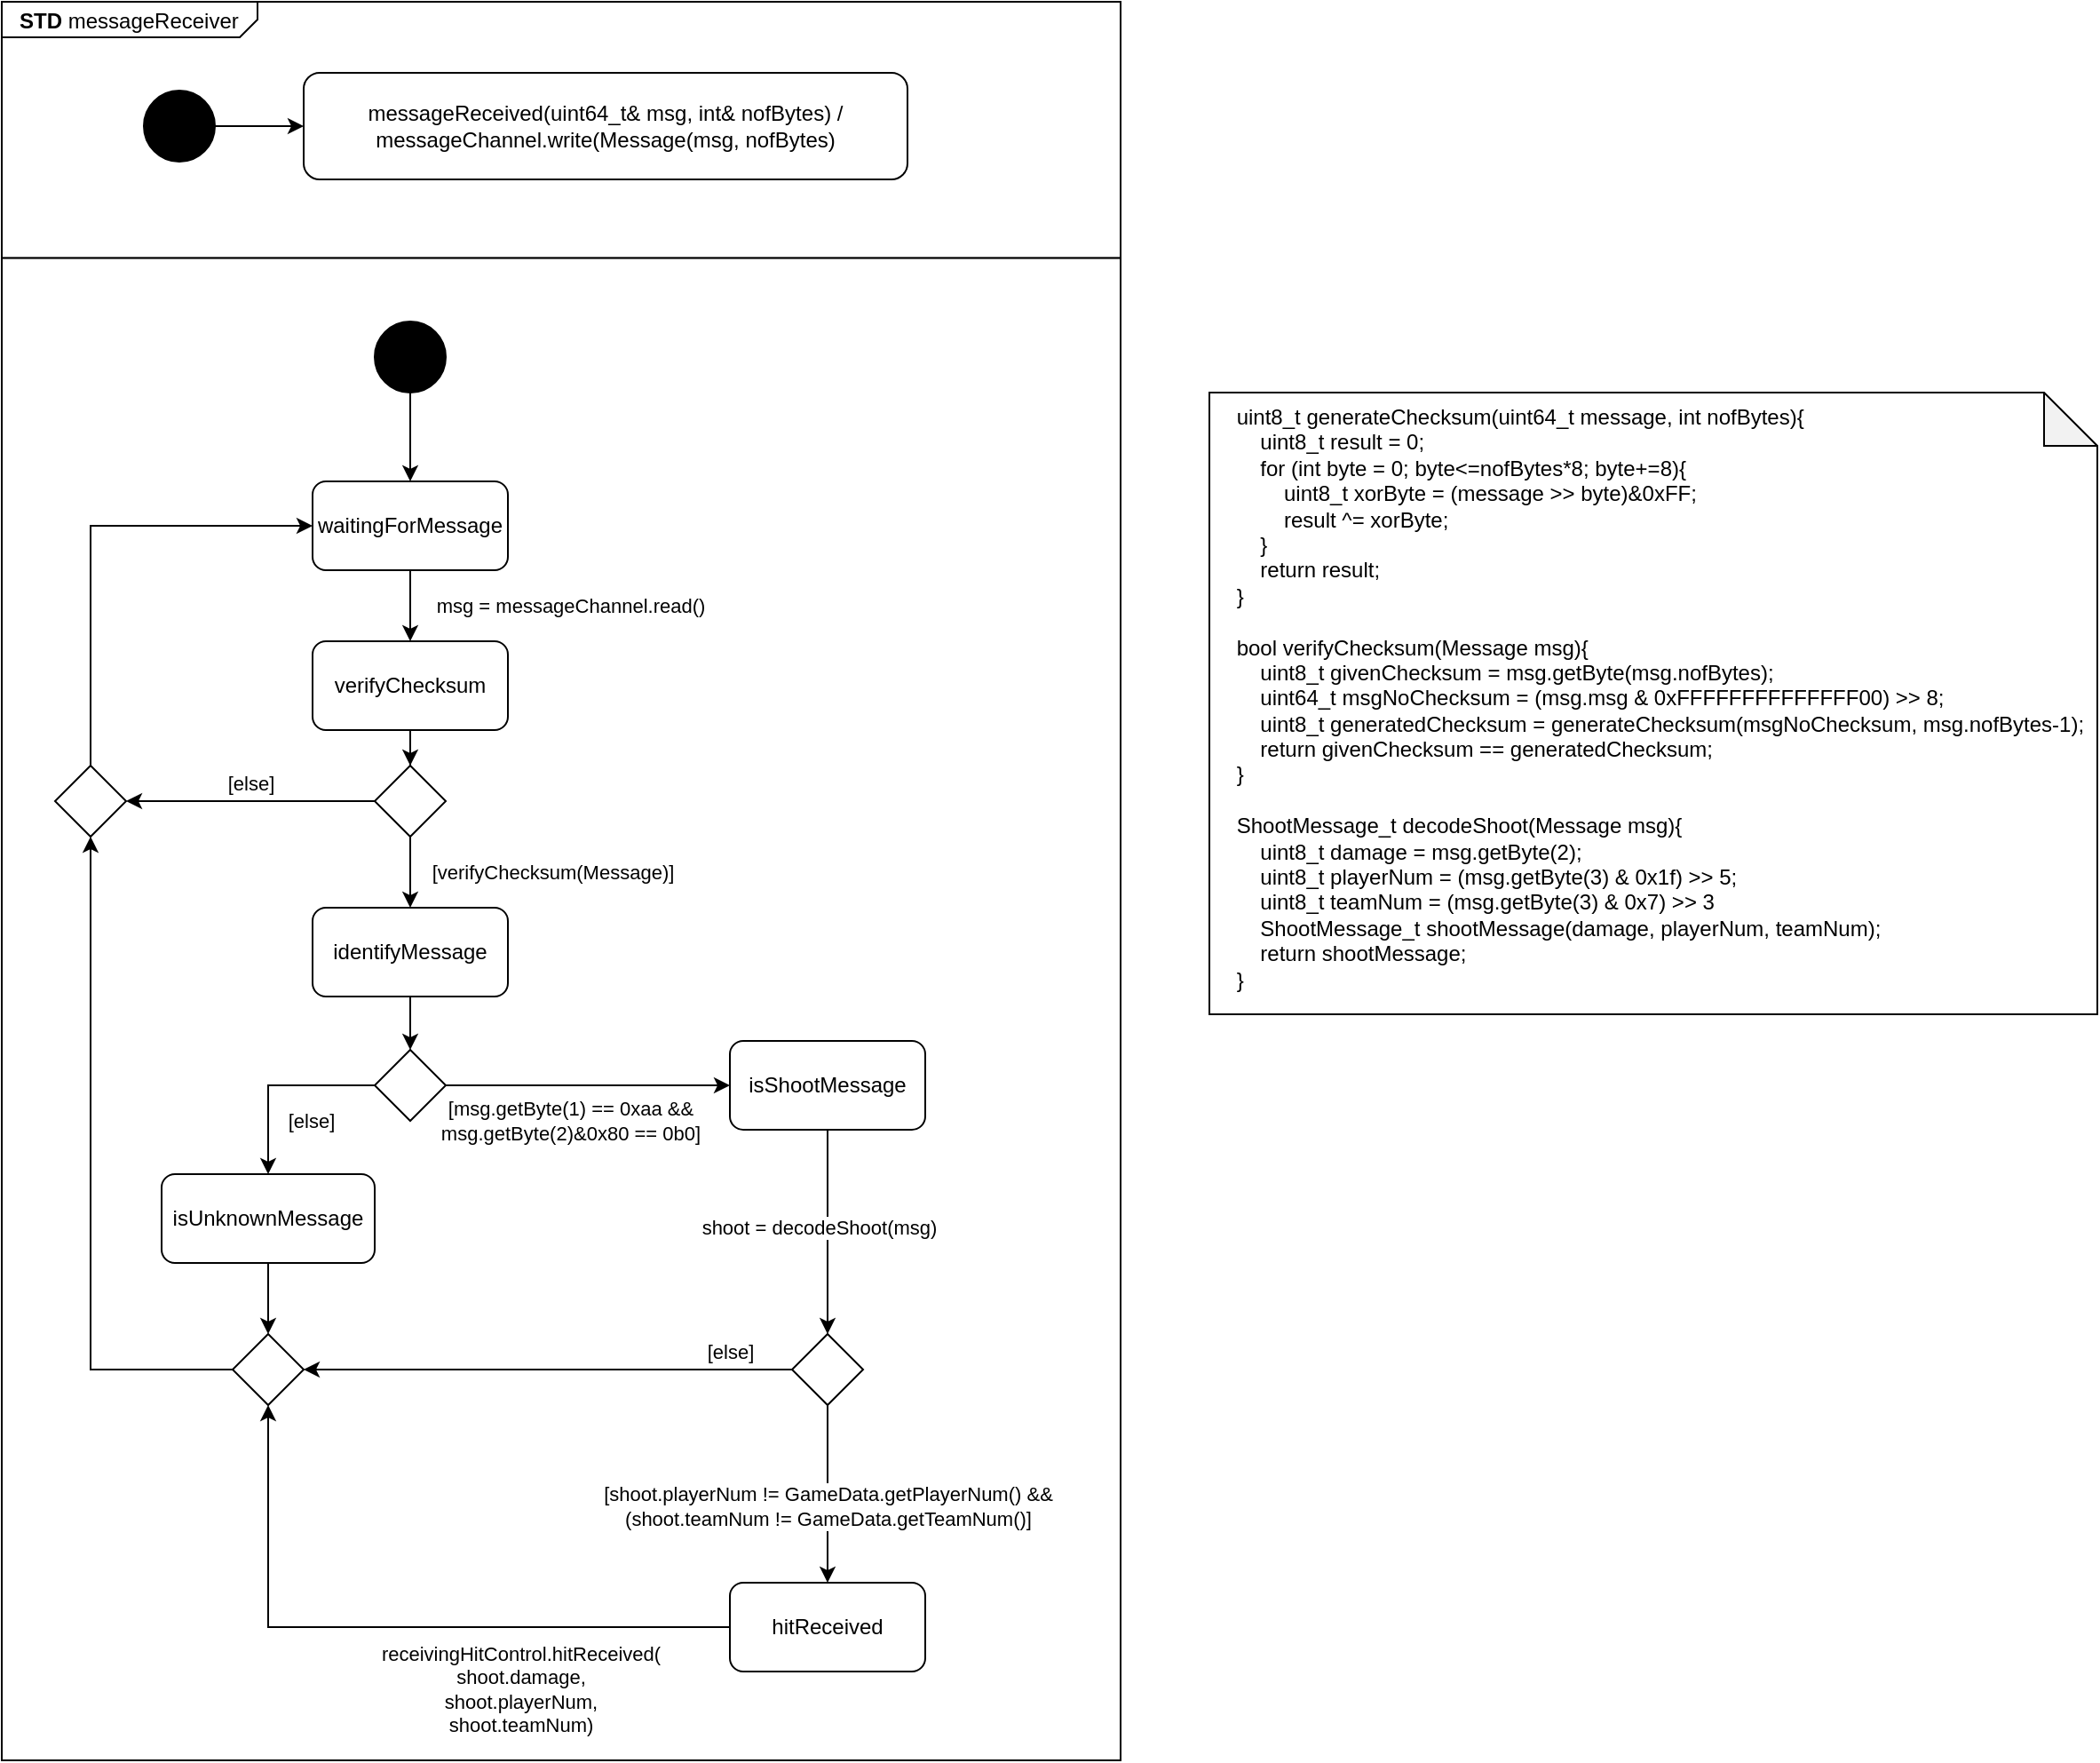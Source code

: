 <mxfile version="21.6.8" type="device">
  <diagram name="Page-1" id="MbPtBze4qTpEf7Q2PurT">
    <mxGraphModel dx="1286" dy="1228" grid="1" gridSize="10" guides="1" tooltips="1" connect="1" arrows="1" fold="1" page="1" pageScale="1" pageWidth="2336" pageHeight="1654" math="0" shadow="0">
      <root>
        <mxCell id="0" />
        <mxCell id="1" parent="0" />
        <mxCell id="2I6FqEhrJiyF4Z7pR18W-29" value="" style="group" parent="1" vertex="1" connectable="0">
          <mxGeometry x="260" y="220" width="630" height="990" as="geometry" />
        </mxCell>
        <mxCell id="2I6FqEhrJiyF4Z7pR18W-28" value="" style="rounded=0;whiteSpace=wrap;html=1;" parent="2I6FqEhrJiyF4Z7pR18W-29" vertex="1">
          <mxGeometry y="144.175" width="630" height="845.825" as="geometry" />
        </mxCell>
        <mxCell id="ib8b51fFefwlDFg_e9PE-1" value="&lt;p style=&quot;margin:0px;margin-top:4px;margin-left:10px;text-align:left;&quot;&gt;&lt;b&gt;STD &lt;/b&gt;messageReceiver&lt;/p&gt;" style="html=1;shape=mxgraph.sysml.package;html=1;overflow=fill;whiteSpace=wrap;labelX=144.34;" parent="2I6FqEhrJiyF4Z7pR18W-29" vertex="1">
          <mxGeometry width="630" height="144.175" as="geometry" />
        </mxCell>
        <mxCell id="ib8b51fFefwlDFg_e9PE-2" style="edgeStyle=orthogonalEdgeStyle;rounded=0;orthogonalLoop=1;jettySize=auto;html=1;" parent="1" source="ib8b51fFefwlDFg_e9PE-3" target="ib8b51fFefwlDFg_e9PE-5" edge="1">
          <mxGeometry relative="1" as="geometry" />
        </mxCell>
        <mxCell id="ib8b51fFefwlDFg_e9PE-3" value="" style="shape=ellipse;html=1;fillColor=strokeColor;fontSize=18;fontColor=#ffffff;" parent="1" vertex="1">
          <mxGeometry x="470" y="400" width="40" height="40" as="geometry" />
        </mxCell>
        <mxCell id="ib8b51fFefwlDFg_e9PE-4" value="msg = messageChannel.read()" style="edgeStyle=orthogonalEdgeStyle;rounded=0;orthogonalLoop=1;jettySize=auto;html=1;" parent="1" source="ib8b51fFefwlDFg_e9PE-5" target="2I6FqEhrJiyF4Z7pR18W-19" edge="1">
          <mxGeometry y="90" relative="1" as="geometry">
            <mxPoint x="490" y="590" as="targetPoint" />
            <mxPoint as="offset" />
          </mxGeometry>
        </mxCell>
        <mxCell id="ib8b51fFefwlDFg_e9PE-5" value="waitingForMessage" style="shape=rect;rounded=1;html=1;whiteSpace=wrap;align=center;" parent="1" vertex="1">
          <mxGeometry x="435" y="490" width="110" height="50" as="geometry" />
        </mxCell>
        <mxCell id="ib8b51fFefwlDFg_e9PE-8" value="messageReceived(uint64_t&amp;amp; msg, int&amp;amp; nofBytes) / messageChannel.write(Message(msg, nofBytes)" style="shape=rect;rounded=1;html=1;whiteSpace=wrap;align=center;" parent="1" vertex="1">
          <mxGeometry x="430" y="260" width="340" height="60" as="geometry" />
        </mxCell>
        <mxCell id="ib8b51fFefwlDFg_e9PE-9" style="edgeStyle=orthogonalEdgeStyle;rounded=0;orthogonalLoop=1;jettySize=auto;html=1;" parent="1" source="ib8b51fFefwlDFg_e9PE-10" target="ib8b51fFefwlDFg_e9PE-8" edge="1">
          <mxGeometry relative="1" as="geometry" />
        </mxCell>
        <mxCell id="ib8b51fFefwlDFg_e9PE-10" value="" style="shape=ellipse;html=1;fillColor=strokeColor;fontSize=18;fontColor=#ffffff;" parent="1" vertex="1">
          <mxGeometry x="340" y="270" width="40" height="40" as="geometry" />
        </mxCell>
        <mxCell id="2I6FqEhrJiyF4Z7pR18W-4" style="edgeStyle=orthogonalEdgeStyle;rounded=0;orthogonalLoop=1;jettySize=auto;html=1;" parent="1" source="2I6FqEhrJiyF4Z7pR18W-1" target="2I6FqEhrJiyF4Z7pR18W-3" edge="1">
          <mxGeometry relative="1" as="geometry" />
        </mxCell>
        <mxCell id="2I6FqEhrJiyF4Z7pR18W-1" value="identifyMessage" style="shape=rect;rounded=1;html=1;whiteSpace=wrap;align=center;" parent="1" vertex="1">
          <mxGeometry x="435" y="730" width="110" height="50" as="geometry" />
        </mxCell>
        <mxCell id="2I6FqEhrJiyF4Z7pR18W-5" value="[else]" style="edgeStyle=orthogonalEdgeStyle;rounded=0;orthogonalLoop=1;jettySize=auto;html=1;" parent="1" source="2I6FqEhrJiyF4Z7pR18W-3" target="2I6FqEhrJiyF4Z7pR18W-8" edge="1">
          <mxGeometry x="-0.333" y="20" relative="1" as="geometry">
            <mxPoint x="350" y="830" as="targetPoint" />
            <Array as="points">
              <mxPoint x="410" y="830" />
            </Array>
            <mxPoint as="offset" />
          </mxGeometry>
        </mxCell>
        <mxCell id="2I6FqEhrJiyF4Z7pR18W-6" value="[msg.getByte(1) == 0xaa &amp;amp;&amp;amp; &lt;br&gt;msg.getByte(2)&amp;amp;0x80 == 0b0]" style="edgeStyle=orthogonalEdgeStyle;rounded=0;orthogonalLoop=1;jettySize=auto;html=1;" parent="1" source="2I6FqEhrJiyF4Z7pR18W-3" edge="1" target="2I6FqEhrJiyF4Z7pR18W-7">
          <mxGeometry x="-0.125" y="-20" relative="1" as="geometry">
            <mxPoint x="640" y="830" as="targetPoint" />
            <mxPoint as="offset" />
          </mxGeometry>
        </mxCell>
        <mxCell id="2I6FqEhrJiyF4Z7pR18W-3" value="" style="rhombus;whiteSpace=wrap;html=1;" parent="1" vertex="1">
          <mxGeometry x="470" y="810" width="40" height="40" as="geometry" />
        </mxCell>
        <mxCell id="2I6FqEhrJiyF4Z7pR18W-13" value="shoot = decodeShoot(msg)" style="edgeStyle=orthogonalEdgeStyle;rounded=0;orthogonalLoop=1;jettySize=auto;html=1;" parent="1" source="2I6FqEhrJiyF4Z7pR18W-7" target="2I6FqEhrJiyF4Z7pR18W-12" edge="1">
          <mxGeometry x="-0.043" y="-5" relative="1" as="geometry">
            <mxPoint as="offset" />
          </mxGeometry>
        </mxCell>
        <mxCell id="2I6FqEhrJiyF4Z7pR18W-7" value="isShootMessage" style="shape=rect;rounded=1;html=1;whiteSpace=wrap;align=center;" parent="1" vertex="1">
          <mxGeometry x="670" y="805" width="110" height="50" as="geometry" />
        </mxCell>
        <mxCell id="2I6FqEhrJiyF4Z7pR18W-11" style="edgeStyle=orthogonalEdgeStyle;rounded=0;orthogonalLoop=1;jettySize=auto;html=1;" parent="1" source="2I6FqEhrJiyF4Z7pR18W-8" target="2I6FqEhrJiyF4Z7pR18W-9" edge="1">
          <mxGeometry relative="1" as="geometry" />
        </mxCell>
        <mxCell id="2I6FqEhrJiyF4Z7pR18W-8" value="isUnknownMessage" style="shape=rect;rounded=1;html=1;whiteSpace=wrap;align=center;" parent="1" vertex="1">
          <mxGeometry x="350" y="880" width="120" height="50" as="geometry" />
        </mxCell>
        <mxCell id="2I6FqEhrJiyF4Z7pR18W-10" style="edgeStyle=orthogonalEdgeStyle;rounded=0;orthogonalLoop=1;jettySize=auto;html=1;" parent="1" source="2I6FqEhrJiyF4Z7pR18W-9" target="2I6FqEhrJiyF4Z7pR18W-21" edge="1">
          <mxGeometry relative="1" as="geometry">
            <mxPoint x="310" y="720" as="targetPoint" />
            <Array as="points">
              <mxPoint x="310" y="990" />
            </Array>
          </mxGeometry>
        </mxCell>
        <mxCell id="2I6FqEhrJiyF4Z7pR18W-9" value="" style="rhombus;whiteSpace=wrap;html=1;" parent="1" vertex="1">
          <mxGeometry x="390" y="970" width="40" height="40" as="geometry" />
        </mxCell>
        <mxCell id="2I6FqEhrJiyF4Z7pR18W-14" value="[shoot.playerNum != GameData.getPlayerNum() &amp;amp;&amp;amp; &lt;br&gt;(shoot.teamNum != GameData.getTeamNum()]" style="edgeStyle=orthogonalEdgeStyle;rounded=0;orthogonalLoop=1;jettySize=auto;html=1;" parent="1" source="2I6FqEhrJiyF4Z7pR18W-12" target="2I6FqEhrJiyF4Z7pR18W-15" edge="1">
          <mxGeometry x="0.543" y="-20" relative="1" as="geometry">
            <mxPoint x="620" y="910" as="targetPoint" />
            <Array as="points">
              <mxPoint x="725" y="1080" />
              <mxPoint x="725" y="1080" />
            </Array>
            <mxPoint x="20" y="-20" as="offset" />
          </mxGeometry>
        </mxCell>
        <mxCell id="2I6FqEhrJiyF4Z7pR18W-17" value="[else]" style="edgeStyle=orthogonalEdgeStyle;rounded=0;orthogonalLoop=1;jettySize=auto;html=1;" parent="1" source="2I6FqEhrJiyF4Z7pR18W-12" target="2I6FqEhrJiyF4Z7pR18W-9" edge="1">
          <mxGeometry x="-0.746" y="-10" relative="1" as="geometry">
            <Array as="points">
              <mxPoint x="665" y="990" />
            </Array>
            <mxPoint as="offset" />
          </mxGeometry>
        </mxCell>
        <mxCell id="2I6FqEhrJiyF4Z7pR18W-12" value="" style="rhombus;whiteSpace=wrap;html=1;" parent="1" vertex="1">
          <mxGeometry x="705" y="970" width="40" height="40" as="geometry" />
        </mxCell>
        <mxCell id="2I6FqEhrJiyF4Z7pR18W-18" value="receivingHitControl.hitReceived(&lt;br&gt;shoot.damage,&lt;br&gt;shoot.playerNum,&lt;br&gt;shoot.teamNum)" style="edgeStyle=orthogonalEdgeStyle;rounded=0;orthogonalLoop=1;jettySize=auto;html=1;" parent="1" source="2I6FqEhrJiyF4Z7pR18W-15" target="2I6FqEhrJiyF4Z7pR18W-9" edge="1">
          <mxGeometry x="-0.385" y="35" relative="1" as="geometry">
            <mxPoint as="offset" />
          </mxGeometry>
        </mxCell>
        <mxCell id="2I6FqEhrJiyF4Z7pR18W-15" value="hitReceived" style="shape=rect;rounded=1;html=1;whiteSpace=wrap;align=center;" parent="1" vertex="1">
          <mxGeometry x="670" y="1110" width="110" height="50" as="geometry" />
        </mxCell>
        <mxCell id="2I6FqEhrJiyF4Z7pR18W-26" style="edgeStyle=orthogonalEdgeStyle;rounded=0;orthogonalLoop=1;jettySize=auto;html=1;" parent="1" source="2I6FqEhrJiyF4Z7pR18W-19" target="2I6FqEhrJiyF4Z7pR18W-23" edge="1">
          <mxGeometry relative="1" as="geometry" />
        </mxCell>
        <mxCell id="2I6FqEhrJiyF4Z7pR18W-19" value="verifyChecksum" style="shape=rect;rounded=1;html=1;whiteSpace=wrap;align=center;" parent="1" vertex="1">
          <mxGeometry x="435" y="580" width="110" height="50" as="geometry" />
        </mxCell>
        <mxCell id="2I6FqEhrJiyF4Z7pR18W-20" value="&lt;div&gt;&amp;nbsp; &amp;nbsp; uint8_t generateChecksum(uint64_t message, int nofBytes){&lt;/div&gt;&lt;div&gt;&amp;nbsp; &amp;nbsp; &amp;nbsp; &amp;nbsp; uint8_t result = 0;&lt;/div&gt;&lt;div&gt;&amp;nbsp; &amp;nbsp; &amp;nbsp; &amp;nbsp; for (int byte = 0; byte&amp;lt;=nofBytes*8; byte+=8){&lt;/div&gt;&lt;div&gt;&amp;nbsp; &amp;nbsp; &amp;nbsp; &amp;nbsp; &amp;nbsp; &amp;nbsp; uint8_t xorByte = (message &amp;gt;&amp;gt; byte)&amp;amp;0xFF;&lt;/div&gt;&lt;div&gt;&amp;nbsp; &amp;nbsp; &amp;nbsp; &amp;nbsp; &amp;nbsp; &amp;nbsp; result ^= xorByte;&lt;/div&gt;&lt;div&gt;&amp;nbsp; &amp;nbsp; &amp;nbsp; &amp;nbsp; }&lt;/div&gt;&lt;div&gt;&amp;nbsp; &amp;nbsp; &amp;nbsp; &amp;nbsp; return result;&lt;/div&gt;&lt;div style=&quot;&quot;&gt;&amp;nbsp; &amp;nbsp; }&lt;/div&gt;&lt;div style=&quot;&quot;&gt;&lt;br&gt;&lt;/div&gt;&lt;div style=&quot;&quot;&gt;&lt;div&gt;&lt;div&gt;&amp;nbsp; &amp;nbsp; bool verifyChecksum(Message msg){&lt;/div&gt;&lt;div&gt;&amp;nbsp; &amp;nbsp; &amp;nbsp; &amp;nbsp; uint8_t givenChecksum = msg.getByte(msg.nofBytes);&lt;/div&gt;&lt;div&gt;&amp;nbsp; &amp;nbsp; &amp;nbsp; &amp;nbsp; uint64_t msgNoChecksum = (msg.msg &amp;amp; 0xFFFFFFFFFFFFFF00) &amp;gt;&amp;gt; 8;&lt;/div&gt;&lt;div&gt;&amp;nbsp; &amp;nbsp; &amp;nbsp; &amp;nbsp; uint8_t generatedChecksum = generateChecksum(msgNoChecksum, msg.nofBytes-1);&lt;/div&gt;&lt;div&gt;&amp;nbsp; &amp;nbsp; &amp;nbsp; &amp;nbsp; return givenChecksum == generatedChecksum;&lt;/div&gt;&lt;div&gt;&amp;nbsp; &amp;nbsp; }&lt;/div&gt;&lt;/div&gt;&lt;div&gt;&lt;br&gt;&lt;/div&gt;&lt;div&gt;&lt;div&gt;&amp;nbsp; &amp;nbsp; ShootMessage_t decodeShoot(Message msg){&lt;/div&gt;&lt;div&gt;&amp;nbsp; &amp;nbsp; &amp;nbsp; &amp;nbsp; uint8_t damage = msg.getByte(2);&lt;/div&gt;&lt;div&gt;&amp;nbsp; &amp;nbsp; &amp;nbsp; &amp;nbsp; uint8_t playerNum = (msg.getByte(3) &amp;amp; 0x1f) &amp;gt;&amp;gt; 5;&lt;/div&gt;&lt;div&gt;&amp;nbsp; &amp;nbsp; &amp;nbsp; &amp;nbsp; uint8_t teamNum = (msg.getByte(3) &amp;amp; 0x7) &amp;gt;&amp;gt; 3&lt;/div&gt;&lt;div&gt;&amp;nbsp; &amp;nbsp; &amp;nbsp; &amp;nbsp; ShootMessage_t shootMessage(damage, playerNum, teamNum);&lt;/div&gt;&lt;div&gt;&amp;nbsp; &amp;nbsp; &amp;nbsp; &amp;nbsp; return shootMessage;&lt;/div&gt;&lt;div&gt;&amp;nbsp; &amp;nbsp; }&lt;/div&gt;&lt;/div&gt;&lt;/div&gt;" style="shape=note;whiteSpace=wrap;html=1;backgroundOutline=1;darkOpacity=0.05;align=left;horizontal=1;verticalAlign=top;" parent="1" vertex="1">
          <mxGeometry x="940" y="440" width="500" height="350" as="geometry" />
        </mxCell>
        <mxCell id="2I6FqEhrJiyF4Z7pR18W-22" style="edgeStyle=orthogonalEdgeStyle;rounded=0;orthogonalLoop=1;jettySize=auto;html=1;" parent="1" source="2I6FqEhrJiyF4Z7pR18W-21" target="ib8b51fFefwlDFg_e9PE-5" edge="1">
          <mxGeometry relative="1" as="geometry">
            <Array as="points">
              <mxPoint x="310" y="515" />
            </Array>
          </mxGeometry>
        </mxCell>
        <mxCell id="2I6FqEhrJiyF4Z7pR18W-21" value="" style="rhombus;whiteSpace=wrap;html=1;" parent="1" vertex="1">
          <mxGeometry x="290" y="650" width="40" height="40" as="geometry" />
        </mxCell>
        <mxCell id="2I6FqEhrJiyF4Z7pR18W-24" value="[else]" style="edgeStyle=orthogonalEdgeStyle;rounded=0;orthogonalLoop=1;jettySize=auto;html=1;" parent="1" source="2I6FqEhrJiyF4Z7pR18W-23" target="2I6FqEhrJiyF4Z7pR18W-21" edge="1">
          <mxGeometry y="-10" relative="1" as="geometry">
            <mxPoint as="offset" />
          </mxGeometry>
        </mxCell>
        <mxCell id="2I6FqEhrJiyF4Z7pR18W-25" value="[verifyChecksum(Message)]" style="edgeStyle=orthogonalEdgeStyle;rounded=0;orthogonalLoop=1;jettySize=auto;html=1;" parent="1" source="2I6FqEhrJiyF4Z7pR18W-23" target="2I6FqEhrJiyF4Z7pR18W-1" edge="1">
          <mxGeometry y="80" relative="1" as="geometry">
            <mxPoint as="offset" />
          </mxGeometry>
        </mxCell>
        <mxCell id="2I6FqEhrJiyF4Z7pR18W-23" value="" style="rhombus;whiteSpace=wrap;html=1;" parent="1" vertex="1">
          <mxGeometry x="470" y="650" width="40" height="40" as="geometry" />
        </mxCell>
      </root>
    </mxGraphModel>
  </diagram>
</mxfile>
